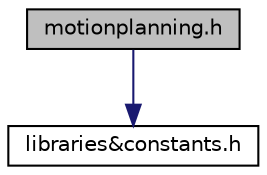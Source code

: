 digraph "motionplanning.h"
{
 // LATEX_PDF_SIZE
  edge [fontname="Helvetica",fontsize="10",labelfontname="Helvetica",labelfontsize="10"];
  node [fontname="Helvetica",fontsize="10",shape=record];
  Node1 [label="motionplanning.h",height=0.2,width=0.4,color="black", fillcolor="grey75", style="filled", fontcolor="black",tooltip="This file contains the header file for the motion planning class."];
  Node1 -> Node2 [color="midnightblue",fontsize="10",style="solid",fontname="Helvetica"];
  Node2 [label="libraries&constants.h",height=0.2,width=0.4,color="black", fillcolor="white", style="filled",URL="$libraries_6constants_8h.html",tooltip="File containing the header which contains the definition of multiple constants and libraries that wil..."];
}
